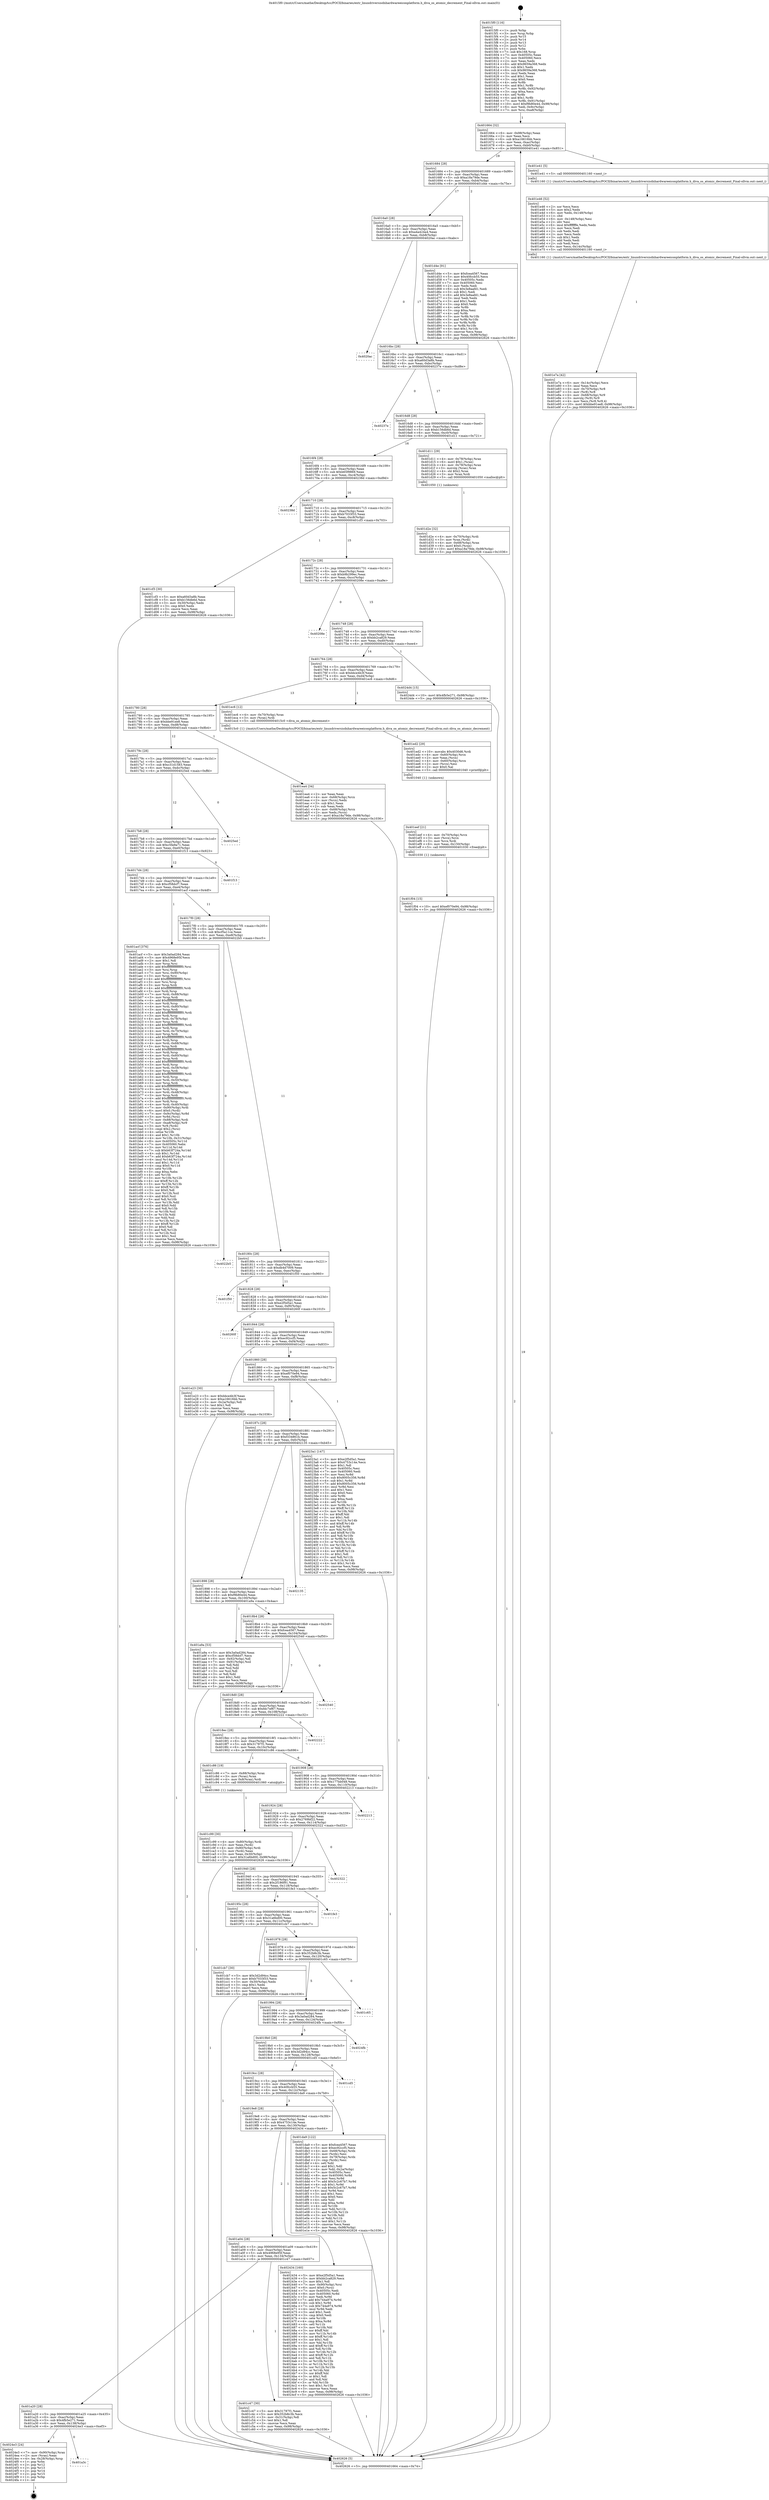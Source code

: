 digraph "0x4015f0" {
  label = "0x4015f0 (/mnt/c/Users/mathe/Desktop/tcc/POCII/binaries/extr_linuxdriversisdnhardwareeiconplatform.h_diva_os_atomic_decrement_Final-ollvm.out::main(0))"
  labelloc = "t"
  node[shape=record]

  Entry [label="",width=0.3,height=0.3,shape=circle,fillcolor=black,style=filled]
  "0x401664" [label="{
     0x401664 [32]\l
     | [instrs]\l
     &nbsp;&nbsp;0x401664 \<+6\>: mov -0x98(%rbp),%eax\l
     &nbsp;&nbsp;0x40166a \<+2\>: mov %eax,%ecx\l
     &nbsp;&nbsp;0x40166c \<+6\>: sub $0xa16616bb,%ecx\l
     &nbsp;&nbsp;0x401672 \<+6\>: mov %eax,-0xac(%rbp)\l
     &nbsp;&nbsp;0x401678 \<+6\>: mov %ecx,-0xb0(%rbp)\l
     &nbsp;&nbsp;0x40167e \<+6\>: je 0000000000401e41 \<main+0x851\>\l
  }"]
  "0x401e41" [label="{
     0x401e41 [5]\l
     | [instrs]\l
     &nbsp;&nbsp;0x401e41 \<+5\>: call 0000000000401160 \<next_i\>\l
     | [calls]\l
     &nbsp;&nbsp;0x401160 \{1\} (/mnt/c/Users/mathe/Desktop/tcc/POCII/binaries/extr_linuxdriversisdnhardwareeiconplatform.h_diva_os_atomic_decrement_Final-ollvm.out::next_i)\l
  }"]
  "0x401684" [label="{
     0x401684 [28]\l
     | [instrs]\l
     &nbsp;&nbsp;0x401684 \<+5\>: jmp 0000000000401689 \<main+0x99\>\l
     &nbsp;&nbsp;0x401689 \<+6\>: mov -0xac(%rbp),%eax\l
     &nbsp;&nbsp;0x40168f \<+5\>: sub $0xa18a79de,%eax\l
     &nbsp;&nbsp;0x401694 \<+6\>: mov %eax,-0xb4(%rbp)\l
     &nbsp;&nbsp;0x40169a \<+6\>: je 0000000000401d4e \<main+0x75e\>\l
  }"]
  Exit [label="",width=0.3,height=0.3,shape=circle,fillcolor=black,style=filled,peripheries=2]
  "0x401d4e" [label="{
     0x401d4e [91]\l
     | [instrs]\l
     &nbsp;&nbsp;0x401d4e \<+5\>: mov $0xfcea4567,%eax\l
     &nbsp;&nbsp;0x401d53 \<+5\>: mov $0x40fccb55,%ecx\l
     &nbsp;&nbsp;0x401d58 \<+7\>: mov 0x40505c,%edx\l
     &nbsp;&nbsp;0x401d5f \<+7\>: mov 0x405060,%esi\l
     &nbsp;&nbsp;0x401d66 \<+2\>: mov %edx,%edi\l
     &nbsp;&nbsp;0x401d68 \<+6\>: sub $0x3e8aafd1,%edi\l
     &nbsp;&nbsp;0x401d6e \<+3\>: sub $0x1,%edi\l
     &nbsp;&nbsp;0x401d71 \<+6\>: add $0x3e8aafd1,%edi\l
     &nbsp;&nbsp;0x401d77 \<+3\>: imul %edi,%edx\l
     &nbsp;&nbsp;0x401d7a \<+3\>: and $0x1,%edx\l
     &nbsp;&nbsp;0x401d7d \<+3\>: cmp $0x0,%edx\l
     &nbsp;&nbsp;0x401d80 \<+4\>: sete %r8b\l
     &nbsp;&nbsp;0x401d84 \<+3\>: cmp $0xa,%esi\l
     &nbsp;&nbsp;0x401d87 \<+4\>: setl %r9b\l
     &nbsp;&nbsp;0x401d8b \<+3\>: mov %r8b,%r10b\l
     &nbsp;&nbsp;0x401d8e \<+3\>: and %r9b,%r10b\l
     &nbsp;&nbsp;0x401d91 \<+3\>: xor %r9b,%r8b\l
     &nbsp;&nbsp;0x401d94 \<+3\>: or %r8b,%r10b\l
     &nbsp;&nbsp;0x401d97 \<+4\>: test $0x1,%r10b\l
     &nbsp;&nbsp;0x401d9b \<+3\>: cmovne %ecx,%eax\l
     &nbsp;&nbsp;0x401d9e \<+6\>: mov %eax,-0x98(%rbp)\l
     &nbsp;&nbsp;0x401da4 \<+5\>: jmp 0000000000402626 \<main+0x1036\>\l
  }"]
  "0x4016a0" [label="{
     0x4016a0 [28]\l
     | [instrs]\l
     &nbsp;&nbsp;0x4016a0 \<+5\>: jmp 00000000004016a5 \<main+0xb5\>\l
     &nbsp;&nbsp;0x4016a5 \<+6\>: mov -0xac(%rbp),%eax\l
     &nbsp;&nbsp;0x4016ab \<+5\>: sub $0xa4a424a4,%eax\l
     &nbsp;&nbsp;0x4016b0 \<+6\>: mov %eax,-0xb8(%rbp)\l
     &nbsp;&nbsp;0x4016b6 \<+6\>: je 00000000004020ac \<main+0xabc\>\l
  }"]
  "0x401a3c" [label="{
     0x401a3c\l
  }", style=dashed]
  "0x4020ac" [label="{
     0x4020ac\l
  }", style=dashed]
  "0x4016bc" [label="{
     0x4016bc [28]\l
     | [instrs]\l
     &nbsp;&nbsp;0x4016bc \<+5\>: jmp 00000000004016c1 \<main+0xd1\>\l
     &nbsp;&nbsp;0x4016c1 \<+6\>: mov -0xac(%rbp),%eax\l
     &nbsp;&nbsp;0x4016c7 \<+5\>: sub $0xa60d3a8b,%eax\l
     &nbsp;&nbsp;0x4016cc \<+6\>: mov %eax,-0xbc(%rbp)\l
     &nbsp;&nbsp;0x4016d2 \<+6\>: je 000000000040237e \<main+0xd8e\>\l
  }"]
  "0x4024e3" [label="{
     0x4024e3 [24]\l
     | [instrs]\l
     &nbsp;&nbsp;0x4024e3 \<+7\>: mov -0x90(%rbp),%rax\l
     &nbsp;&nbsp;0x4024ea \<+2\>: mov (%rax),%eax\l
     &nbsp;&nbsp;0x4024ec \<+4\>: lea -0x28(%rbp),%rsp\l
     &nbsp;&nbsp;0x4024f0 \<+1\>: pop %rbx\l
     &nbsp;&nbsp;0x4024f1 \<+2\>: pop %r12\l
     &nbsp;&nbsp;0x4024f3 \<+2\>: pop %r13\l
     &nbsp;&nbsp;0x4024f5 \<+2\>: pop %r14\l
     &nbsp;&nbsp;0x4024f7 \<+2\>: pop %r15\l
     &nbsp;&nbsp;0x4024f9 \<+1\>: pop %rbp\l
     &nbsp;&nbsp;0x4024fa \<+1\>: ret\l
  }"]
  "0x40237e" [label="{
     0x40237e\l
  }", style=dashed]
  "0x4016d8" [label="{
     0x4016d8 [28]\l
     | [instrs]\l
     &nbsp;&nbsp;0x4016d8 \<+5\>: jmp 00000000004016dd \<main+0xed\>\l
     &nbsp;&nbsp;0x4016dd \<+6\>: mov -0xac(%rbp),%eax\l
     &nbsp;&nbsp;0x4016e3 \<+5\>: sub $0xb156db6d,%eax\l
     &nbsp;&nbsp;0x4016e8 \<+6\>: mov %eax,-0xc0(%rbp)\l
     &nbsp;&nbsp;0x4016ee \<+6\>: je 0000000000401d11 \<main+0x721\>\l
  }"]
  "0x401f04" [label="{
     0x401f04 [15]\l
     | [instrs]\l
     &nbsp;&nbsp;0x401f04 \<+10\>: movl $0xef070e94,-0x98(%rbp)\l
     &nbsp;&nbsp;0x401f0e \<+5\>: jmp 0000000000402626 \<main+0x1036\>\l
  }"]
  "0x401d11" [label="{
     0x401d11 [29]\l
     | [instrs]\l
     &nbsp;&nbsp;0x401d11 \<+4\>: mov -0x78(%rbp),%rax\l
     &nbsp;&nbsp;0x401d15 \<+6\>: movl $0x1,(%rax)\l
     &nbsp;&nbsp;0x401d1b \<+4\>: mov -0x78(%rbp),%rax\l
     &nbsp;&nbsp;0x401d1f \<+3\>: movslq (%rax),%rax\l
     &nbsp;&nbsp;0x401d22 \<+4\>: shl $0x2,%rax\l
     &nbsp;&nbsp;0x401d26 \<+3\>: mov %rax,%rdi\l
     &nbsp;&nbsp;0x401d29 \<+5\>: call 0000000000401050 \<malloc@plt\>\l
     | [calls]\l
     &nbsp;&nbsp;0x401050 \{1\} (unknown)\l
  }"]
  "0x4016f4" [label="{
     0x4016f4 [28]\l
     | [instrs]\l
     &nbsp;&nbsp;0x4016f4 \<+5\>: jmp 00000000004016f9 \<main+0x109\>\l
     &nbsp;&nbsp;0x4016f9 \<+6\>: mov -0xac(%rbp),%eax\l
     &nbsp;&nbsp;0x4016ff \<+5\>: sub $0xb65f9869,%eax\l
     &nbsp;&nbsp;0x401704 \<+6\>: mov %eax,-0xc4(%rbp)\l
     &nbsp;&nbsp;0x40170a \<+6\>: je 000000000040238d \<main+0xd9d\>\l
  }"]
  "0x401eef" [label="{
     0x401eef [21]\l
     | [instrs]\l
     &nbsp;&nbsp;0x401eef \<+4\>: mov -0x70(%rbp),%rcx\l
     &nbsp;&nbsp;0x401ef3 \<+3\>: mov (%rcx),%rcx\l
     &nbsp;&nbsp;0x401ef6 \<+3\>: mov %rcx,%rdi\l
     &nbsp;&nbsp;0x401ef9 \<+6\>: mov %eax,-0x150(%rbp)\l
     &nbsp;&nbsp;0x401eff \<+5\>: call 0000000000401030 \<free@plt\>\l
     | [calls]\l
     &nbsp;&nbsp;0x401030 \{1\} (unknown)\l
  }"]
  "0x40238d" [label="{
     0x40238d\l
  }", style=dashed]
  "0x401710" [label="{
     0x401710 [28]\l
     | [instrs]\l
     &nbsp;&nbsp;0x401710 \<+5\>: jmp 0000000000401715 \<main+0x125\>\l
     &nbsp;&nbsp;0x401715 \<+6\>: mov -0xac(%rbp),%eax\l
     &nbsp;&nbsp;0x40171b \<+5\>: sub $0xb7033f33,%eax\l
     &nbsp;&nbsp;0x401720 \<+6\>: mov %eax,-0xc8(%rbp)\l
     &nbsp;&nbsp;0x401726 \<+6\>: je 0000000000401cf3 \<main+0x703\>\l
  }"]
  "0x401ed2" [label="{
     0x401ed2 [29]\l
     | [instrs]\l
     &nbsp;&nbsp;0x401ed2 \<+10\>: movabs $0x4030d6,%rdi\l
     &nbsp;&nbsp;0x401edc \<+4\>: mov -0x60(%rbp),%rcx\l
     &nbsp;&nbsp;0x401ee0 \<+2\>: mov %eax,(%rcx)\l
     &nbsp;&nbsp;0x401ee2 \<+4\>: mov -0x60(%rbp),%rcx\l
     &nbsp;&nbsp;0x401ee6 \<+2\>: mov (%rcx),%esi\l
     &nbsp;&nbsp;0x401ee8 \<+2\>: mov $0x0,%al\l
     &nbsp;&nbsp;0x401eea \<+5\>: call 0000000000401040 \<printf@plt\>\l
     | [calls]\l
     &nbsp;&nbsp;0x401040 \{1\} (unknown)\l
  }"]
  "0x401cf3" [label="{
     0x401cf3 [30]\l
     | [instrs]\l
     &nbsp;&nbsp;0x401cf3 \<+5\>: mov $0xa60d3a8b,%eax\l
     &nbsp;&nbsp;0x401cf8 \<+5\>: mov $0xb156db6d,%ecx\l
     &nbsp;&nbsp;0x401cfd \<+3\>: mov -0x30(%rbp),%edx\l
     &nbsp;&nbsp;0x401d00 \<+3\>: cmp $0x0,%edx\l
     &nbsp;&nbsp;0x401d03 \<+3\>: cmove %ecx,%eax\l
     &nbsp;&nbsp;0x401d06 \<+6\>: mov %eax,-0x98(%rbp)\l
     &nbsp;&nbsp;0x401d0c \<+5\>: jmp 0000000000402626 \<main+0x1036\>\l
  }"]
  "0x40172c" [label="{
     0x40172c [28]\l
     | [instrs]\l
     &nbsp;&nbsp;0x40172c \<+5\>: jmp 0000000000401731 \<main+0x141\>\l
     &nbsp;&nbsp;0x401731 \<+6\>: mov -0xac(%rbp),%eax\l
     &nbsp;&nbsp;0x401737 \<+5\>: sub $0xb9b299ec,%eax\l
     &nbsp;&nbsp;0x40173c \<+6\>: mov %eax,-0xcc(%rbp)\l
     &nbsp;&nbsp;0x401742 \<+6\>: je 000000000040208e \<main+0xa9e\>\l
  }"]
  "0x401e7a" [label="{
     0x401e7a [42]\l
     | [instrs]\l
     &nbsp;&nbsp;0x401e7a \<+6\>: mov -0x14c(%rbp),%ecx\l
     &nbsp;&nbsp;0x401e80 \<+3\>: imul %eax,%ecx\l
     &nbsp;&nbsp;0x401e83 \<+4\>: mov -0x70(%rbp),%r8\l
     &nbsp;&nbsp;0x401e87 \<+3\>: mov (%r8),%r8\l
     &nbsp;&nbsp;0x401e8a \<+4\>: mov -0x68(%rbp),%r9\l
     &nbsp;&nbsp;0x401e8e \<+3\>: movslq (%r9),%r9\l
     &nbsp;&nbsp;0x401e91 \<+4\>: mov %ecx,(%r8,%r9,4)\l
     &nbsp;&nbsp;0x401e95 \<+10\>: movl $0xbbe91ee8,-0x98(%rbp)\l
     &nbsp;&nbsp;0x401e9f \<+5\>: jmp 0000000000402626 \<main+0x1036\>\l
  }"]
  "0x40208e" [label="{
     0x40208e\l
  }", style=dashed]
  "0x401748" [label="{
     0x401748 [28]\l
     | [instrs]\l
     &nbsp;&nbsp;0x401748 \<+5\>: jmp 000000000040174d \<main+0x15d\>\l
     &nbsp;&nbsp;0x40174d \<+6\>: mov -0xac(%rbp),%eax\l
     &nbsp;&nbsp;0x401753 \<+5\>: sub $0xbb2ca829,%eax\l
     &nbsp;&nbsp;0x401758 \<+6\>: mov %eax,-0xd0(%rbp)\l
     &nbsp;&nbsp;0x40175e \<+6\>: je 00000000004024d4 \<main+0xee4\>\l
  }"]
  "0x401e46" [label="{
     0x401e46 [52]\l
     | [instrs]\l
     &nbsp;&nbsp;0x401e46 \<+2\>: xor %ecx,%ecx\l
     &nbsp;&nbsp;0x401e48 \<+5\>: mov $0x2,%edx\l
     &nbsp;&nbsp;0x401e4d \<+6\>: mov %edx,-0x148(%rbp)\l
     &nbsp;&nbsp;0x401e53 \<+1\>: cltd\l
     &nbsp;&nbsp;0x401e54 \<+6\>: mov -0x148(%rbp),%esi\l
     &nbsp;&nbsp;0x401e5a \<+2\>: idiv %esi\l
     &nbsp;&nbsp;0x401e5c \<+6\>: imul $0xfffffffe,%edx,%edx\l
     &nbsp;&nbsp;0x401e62 \<+2\>: mov %ecx,%edi\l
     &nbsp;&nbsp;0x401e64 \<+2\>: sub %edx,%edi\l
     &nbsp;&nbsp;0x401e66 \<+2\>: mov %ecx,%edx\l
     &nbsp;&nbsp;0x401e68 \<+3\>: sub $0x1,%edx\l
     &nbsp;&nbsp;0x401e6b \<+2\>: add %edx,%edi\l
     &nbsp;&nbsp;0x401e6d \<+2\>: sub %edi,%ecx\l
     &nbsp;&nbsp;0x401e6f \<+6\>: mov %ecx,-0x14c(%rbp)\l
     &nbsp;&nbsp;0x401e75 \<+5\>: call 0000000000401160 \<next_i\>\l
     | [calls]\l
     &nbsp;&nbsp;0x401160 \{1\} (/mnt/c/Users/mathe/Desktop/tcc/POCII/binaries/extr_linuxdriversisdnhardwareeiconplatform.h_diva_os_atomic_decrement_Final-ollvm.out::next_i)\l
  }"]
  "0x4024d4" [label="{
     0x4024d4 [15]\l
     | [instrs]\l
     &nbsp;&nbsp;0x4024d4 \<+10\>: movl $0x4fb5e271,-0x98(%rbp)\l
     &nbsp;&nbsp;0x4024de \<+5\>: jmp 0000000000402626 \<main+0x1036\>\l
  }"]
  "0x401764" [label="{
     0x401764 [28]\l
     | [instrs]\l
     &nbsp;&nbsp;0x401764 \<+5\>: jmp 0000000000401769 \<main+0x179\>\l
     &nbsp;&nbsp;0x401769 \<+6\>: mov -0xac(%rbp),%eax\l
     &nbsp;&nbsp;0x40176f \<+5\>: sub $0xbbce4b3f,%eax\l
     &nbsp;&nbsp;0x401774 \<+6\>: mov %eax,-0xd4(%rbp)\l
     &nbsp;&nbsp;0x40177a \<+6\>: je 0000000000401ec6 \<main+0x8d6\>\l
  }"]
  "0x401d2e" [label="{
     0x401d2e [32]\l
     | [instrs]\l
     &nbsp;&nbsp;0x401d2e \<+4\>: mov -0x70(%rbp),%rdi\l
     &nbsp;&nbsp;0x401d32 \<+3\>: mov %rax,(%rdi)\l
     &nbsp;&nbsp;0x401d35 \<+4\>: mov -0x68(%rbp),%rax\l
     &nbsp;&nbsp;0x401d39 \<+6\>: movl $0x0,(%rax)\l
     &nbsp;&nbsp;0x401d3f \<+10\>: movl $0xa18a79de,-0x98(%rbp)\l
     &nbsp;&nbsp;0x401d49 \<+5\>: jmp 0000000000402626 \<main+0x1036\>\l
  }"]
  "0x401ec6" [label="{
     0x401ec6 [12]\l
     | [instrs]\l
     &nbsp;&nbsp;0x401ec6 \<+4\>: mov -0x70(%rbp),%rax\l
     &nbsp;&nbsp;0x401eca \<+3\>: mov (%rax),%rdi\l
     &nbsp;&nbsp;0x401ecd \<+5\>: call 00000000004015c0 \<diva_os_atomic_decrement\>\l
     | [calls]\l
     &nbsp;&nbsp;0x4015c0 \{1\} (/mnt/c/Users/mathe/Desktop/tcc/POCII/binaries/extr_linuxdriversisdnhardwareeiconplatform.h_diva_os_atomic_decrement_Final-ollvm.out::diva_os_atomic_decrement)\l
  }"]
  "0x401780" [label="{
     0x401780 [28]\l
     | [instrs]\l
     &nbsp;&nbsp;0x401780 \<+5\>: jmp 0000000000401785 \<main+0x195\>\l
     &nbsp;&nbsp;0x401785 \<+6\>: mov -0xac(%rbp),%eax\l
     &nbsp;&nbsp;0x40178b \<+5\>: sub $0xbbe91ee8,%eax\l
     &nbsp;&nbsp;0x401790 \<+6\>: mov %eax,-0xd8(%rbp)\l
     &nbsp;&nbsp;0x401796 \<+6\>: je 0000000000401ea4 \<main+0x8b4\>\l
  }"]
  "0x401c99" [label="{
     0x401c99 [30]\l
     | [instrs]\l
     &nbsp;&nbsp;0x401c99 \<+4\>: mov -0x80(%rbp),%rdi\l
     &nbsp;&nbsp;0x401c9d \<+2\>: mov %eax,(%rdi)\l
     &nbsp;&nbsp;0x401c9f \<+4\>: mov -0x80(%rbp),%rdi\l
     &nbsp;&nbsp;0x401ca3 \<+2\>: mov (%rdi),%eax\l
     &nbsp;&nbsp;0x401ca5 \<+3\>: mov %eax,-0x30(%rbp)\l
     &nbsp;&nbsp;0x401ca8 \<+10\>: movl $0x31a6bd00,-0x98(%rbp)\l
     &nbsp;&nbsp;0x401cb2 \<+5\>: jmp 0000000000402626 \<main+0x1036\>\l
  }"]
  "0x401ea4" [label="{
     0x401ea4 [34]\l
     | [instrs]\l
     &nbsp;&nbsp;0x401ea4 \<+2\>: xor %eax,%eax\l
     &nbsp;&nbsp;0x401ea6 \<+4\>: mov -0x68(%rbp),%rcx\l
     &nbsp;&nbsp;0x401eaa \<+2\>: mov (%rcx),%edx\l
     &nbsp;&nbsp;0x401eac \<+3\>: sub $0x1,%eax\l
     &nbsp;&nbsp;0x401eaf \<+2\>: sub %eax,%edx\l
     &nbsp;&nbsp;0x401eb1 \<+4\>: mov -0x68(%rbp),%rcx\l
     &nbsp;&nbsp;0x401eb5 \<+2\>: mov %edx,(%rcx)\l
     &nbsp;&nbsp;0x401eb7 \<+10\>: movl $0xa18a79de,-0x98(%rbp)\l
     &nbsp;&nbsp;0x401ec1 \<+5\>: jmp 0000000000402626 \<main+0x1036\>\l
  }"]
  "0x40179c" [label="{
     0x40179c [28]\l
     | [instrs]\l
     &nbsp;&nbsp;0x40179c \<+5\>: jmp 00000000004017a1 \<main+0x1b1\>\l
     &nbsp;&nbsp;0x4017a1 \<+6\>: mov -0xac(%rbp),%eax\l
     &nbsp;&nbsp;0x4017a7 \<+5\>: sub $0xc31d1583,%eax\l
     &nbsp;&nbsp;0x4017ac \<+6\>: mov %eax,-0xdc(%rbp)\l
     &nbsp;&nbsp;0x4017b2 \<+6\>: je 00000000004025ed \<main+0xffd\>\l
  }"]
  "0x401a20" [label="{
     0x401a20 [28]\l
     | [instrs]\l
     &nbsp;&nbsp;0x401a20 \<+5\>: jmp 0000000000401a25 \<main+0x435\>\l
     &nbsp;&nbsp;0x401a25 \<+6\>: mov -0xac(%rbp),%eax\l
     &nbsp;&nbsp;0x401a2b \<+5\>: sub $0x4fb5e271,%eax\l
     &nbsp;&nbsp;0x401a30 \<+6\>: mov %eax,-0x138(%rbp)\l
     &nbsp;&nbsp;0x401a36 \<+6\>: je 00000000004024e3 \<main+0xef3\>\l
  }"]
  "0x4025ed" [label="{
     0x4025ed\l
  }", style=dashed]
  "0x4017b8" [label="{
     0x4017b8 [28]\l
     | [instrs]\l
     &nbsp;&nbsp;0x4017b8 \<+5\>: jmp 00000000004017bd \<main+0x1cd\>\l
     &nbsp;&nbsp;0x4017bd \<+6\>: mov -0xac(%rbp),%eax\l
     &nbsp;&nbsp;0x4017c3 \<+5\>: sub $0xc5fa9a71,%eax\l
     &nbsp;&nbsp;0x4017c8 \<+6\>: mov %eax,-0xe0(%rbp)\l
     &nbsp;&nbsp;0x4017ce \<+6\>: je 0000000000401f13 \<main+0x923\>\l
  }"]
  "0x401c47" [label="{
     0x401c47 [30]\l
     | [instrs]\l
     &nbsp;&nbsp;0x401c47 \<+5\>: mov $0x31787f1,%eax\l
     &nbsp;&nbsp;0x401c4c \<+5\>: mov $0x352b8c3b,%ecx\l
     &nbsp;&nbsp;0x401c51 \<+3\>: mov -0x31(%rbp),%dl\l
     &nbsp;&nbsp;0x401c54 \<+3\>: test $0x1,%dl\l
     &nbsp;&nbsp;0x401c57 \<+3\>: cmovne %ecx,%eax\l
     &nbsp;&nbsp;0x401c5a \<+6\>: mov %eax,-0x98(%rbp)\l
     &nbsp;&nbsp;0x401c60 \<+5\>: jmp 0000000000402626 \<main+0x1036\>\l
  }"]
  "0x401f13" [label="{
     0x401f13\l
  }", style=dashed]
  "0x4017d4" [label="{
     0x4017d4 [28]\l
     | [instrs]\l
     &nbsp;&nbsp;0x4017d4 \<+5\>: jmp 00000000004017d9 \<main+0x1e9\>\l
     &nbsp;&nbsp;0x4017d9 \<+6\>: mov -0xac(%rbp),%eax\l
     &nbsp;&nbsp;0x4017df \<+5\>: sub $0xcf58dcf7,%eax\l
     &nbsp;&nbsp;0x4017e4 \<+6\>: mov %eax,-0xe4(%rbp)\l
     &nbsp;&nbsp;0x4017ea \<+6\>: je 0000000000401acf \<main+0x4df\>\l
  }"]
  "0x401a04" [label="{
     0x401a04 [28]\l
     | [instrs]\l
     &nbsp;&nbsp;0x401a04 \<+5\>: jmp 0000000000401a09 \<main+0x419\>\l
     &nbsp;&nbsp;0x401a09 \<+6\>: mov -0xac(%rbp),%eax\l
     &nbsp;&nbsp;0x401a0f \<+5\>: sub $0x4968e95f,%eax\l
     &nbsp;&nbsp;0x401a14 \<+6\>: mov %eax,-0x134(%rbp)\l
     &nbsp;&nbsp;0x401a1a \<+6\>: je 0000000000401c47 \<main+0x657\>\l
  }"]
  "0x401acf" [label="{
     0x401acf [376]\l
     | [instrs]\l
     &nbsp;&nbsp;0x401acf \<+5\>: mov $0x3a0ad284,%eax\l
     &nbsp;&nbsp;0x401ad4 \<+5\>: mov $0x4968e95f,%ecx\l
     &nbsp;&nbsp;0x401ad9 \<+2\>: mov $0x1,%dl\l
     &nbsp;&nbsp;0x401adb \<+3\>: mov %rsp,%rsi\l
     &nbsp;&nbsp;0x401ade \<+4\>: add $0xfffffffffffffff0,%rsi\l
     &nbsp;&nbsp;0x401ae2 \<+3\>: mov %rsi,%rsp\l
     &nbsp;&nbsp;0x401ae5 \<+7\>: mov %rsi,-0x90(%rbp)\l
     &nbsp;&nbsp;0x401aec \<+3\>: mov %rsp,%rsi\l
     &nbsp;&nbsp;0x401aef \<+4\>: add $0xfffffffffffffff0,%rsi\l
     &nbsp;&nbsp;0x401af3 \<+3\>: mov %rsi,%rsp\l
     &nbsp;&nbsp;0x401af6 \<+3\>: mov %rsp,%rdi\l
     &nbsp;&nbsp;0x401af9 \<+4\>: add $0xfffffffffffffff0,%rdi\l
     &nbsp;&nbsp;0x401afd \<+3\>: mov %rdi,%rsp\l
     &nbsp;&nbsp;0x401b00 \<+7\>: mov %rdi,-0x88(%rbp)\l
     &nbsp;&nbsp;0x401b07 \<+3\>: mov %rsp,%rdi\l
     &nbsp;&nbsp;0x401b0a \<+4\>: add $0xfffffffffffffff0,%rdi\l
     &nbsp;&nbsp;0x401b0e \<+3\>: mov %rdi,%rsp\l
     &nbsp;&nbsp;0x401b11 \<+4\>: mov %rdi,-0x80(%rbp)\l
     &nbsp;&nbsp;0x401b15 \<+3\>: mov %rsp,%rdi\l
     &nbsp;&nbsp;0x401b18 \<+4\>: add $0xfffffffffffffff0,%rdi\l
     &nbsp;&nbsp;0x401b1c \<+3\>: mov %rdi,%rsp\l
     &nbsp;&nbsp;0x401b1f \<+4\>: mov %rdi,-0x78(%rbp)\l
     &nbsp;&nbsp;0x401b23 \<+3\>: mov %rsp,%rdi\l
     &nbsp;&nbsp;0x401b26 \<+4\>: add $0xfffffffffffffff0,%rdi\l
     &nbsp;&nbsp;0x401b2a \<+3\>: mov %rdi,%rsp\l
     &nbsp;&nbsp;0x401b2d \<+4\>: mov %rdi,-0x70(%rbp)\l
     &nbsp;&nbsp;0x401b31 \<+3\>: mov %rsp,%rdi\l
     &nbsp;&nbsp;0x401b34 \<+4\>: add $0xfffffffffffffff0,%rdi\l
     &nbsp;&nbsp;0x401b38 \<+3\>: mov %rdi,%rsp\l
     &nbsp;&nbsp;0x401b3b \<+4\>: mov %rdi,-0x68(%rbp)\l
     &nbsp;&nbsp;0x401b3f \<+3\>: mov %rsp,%rdi\l
     &nbsp;&nbsp;0x401b42 \<+4\>: add $0xfffffffffffffff0,%rdi\l
     &nbsp;&nbsp;0x401b46 \<+3\>: mov %rdi,%rsp\l
     &nbsp;&nbsp;0x401b49 \<+4\>: mov %rdi,-0x60(%rbp)\l
     &nbsp;&nbsp;0x401b4d \<+3\>: mov %rsp,%rdi\l
     &nbsp;&nbsp;0x401b50 \<+4\>: add $0xfffffffffffffff0,%rdi\l
     &nbsp;&nbsp;0x401b54 \<+3\>: mov %rdi,%rsp\l
     &nbsp;&nbsp;0x401b57 \<+4\>: mov %rdi,-0x58(%rbp)\l
     &nbsp;&nbsp;0x401b5b \<+3\>: mov %rsp,%rdi\l
     &nbsp;&nbsp;0x401b5e \<+4\>: add $0xfffffffffffffff0,%rdi\l
     &nbsp;&nbsp;0x401b62 \<+3\>: mov %rdi,%rsp\l
     &nbsp;&nbsp;0x401b65 \<+4\>: mov %rdi,-0x50(%rbp)\l
     &nbsp;&nbsp;0x401b69 \<+3\>: mov %rsp,%rdi\l
     &nbsp;&nbsp;0x401b6c \<+4\>: add $0xfffffffffffffff0,%rdi\l
     &nbsp;&nbsp;0x401b70 \<+3\>: mov %rdi,%rsp\l
     &nbsp;&nbsp;0x401b73 \<+4\>: mov %rdi,-0x48(%rbp)\l
     &nbsp;&nbsp;0x401b77 \<+3\>: mov %rsp,%rdi\l
     &nbsp;&nbsp;0x401b7a \<+4\>: add $0xfffffffffffffff0,%rdi\l
     &nbsp;&nbsp;0x401b7e \<+3\>: mov %rdi,%rsp\l
     &nbsp;&nbsp;0x401b81 \<+4\>: mov %rdi,-0x40(%rbp)\l
     &nbsp;&nbsp;0x401b85 \<+7\>: mov -0x90(%rbp),%rdi\l
     &nbsp;&nbsp;0x401b8c \<+6\>: movl $0x0,(%rdi)\l
     &nbsp;&nbsp;0x401b92 \<+7\>: mov -0x9c(%rbp),%r8d\l
     &nbsp;&nbsp;0x401b99 \<+3\>: mov %r8d,(%rsi)\l
     &nbsp;&nbsp;0x401b9c \<+7\>: mov -0x88(%rbp),%rdi\l
     &nbsp;&nbsp;0x401ba3 \<+7\>: mov -0xa8(%rbp),%r9\l
     &nbsp;&nbsp;0x401baa \<+3\>: mov %r9,(%rdi)\l
     &nbsp;&nbsp;0x401bad \<+3\>: cmpl $0x2,(%rsi)\l
     &nbsp;&nbsp;0x401bb0 \<+4\>: setne %r10b\l
     &nbsp;&nbsp;0x401bb4 \<+4\>: and $0x1,%r10b\l
     &nbsp;&nbsp;0x401bb8 \<+4\>: mov %r10b,-0x31(%rbp)\l
     &nbsp;&nbsp;0x401bbc \<+8\>: mov 0x40505c,%r11d\l
     &nbsp;&nbsp;0x401bc4 \<+7\>: mov 0x405060,%ebx\l
     &nbsp;&nbsp;0x401bcb \<+3\>: mov %r11d,%r14d\l
     &nbsp;&nbsp;0x401bce \<+7\>: sub $0xb63f724a,%r14d\l
     &nbsp;&nbsp;0x401bd5 \<+4\>: sub $0x1,%r14d\l
     &nbsp;&nbsp;0x401bd9 \<+7\>: add $0xb63f724a,%r14d\l
     &nbsp;&nbsp;0x401be0 \<+4\>: imul %r14d,%r11d\l
     &nbsp;&nbsp;0x401be4 \<+4\>: and $0x1,%r11d\l
     &nbsp;&nbsp;0x401be8 \<+4\>: cmp $0x0,%r11d\l
     &nbsp;&nbsp;0x401bec \<+4\>: sete %r10b\l
     &nbsp;&nbsp;0x401bf0 \<+3\>: cmp $0xa,%ebx\l
     &nbsp;&nbsp;0x401bf3 \<+4\>: setl %r15b\l
     &nbsp;&nbsp;0x401bf7 \<+3\>: mov %r10b,%r12b\l
     &nbsp;&nbsp;0x401bfa \<+4\>: xor $0xff,%r12b\l
     &nbsp;&nbsp;0x401bfe \<+3\>: mov %r15b,%r13b\l
     &nbsp;&nbsp;0x401c01 \<+4\>: xor $0xff,%r13b\l
     &nbsp;&nbsp;0x401c05 \<+3\>: xor $0x0,%dl\l
     &nbsp;&nbsp;0x401c08 \<+3\>: mov %r12b,%sil\l
     &nbsp;&nbsp;0x401c0b \<+4\>: and $0x0,%sil\l
     &nbsp;&nbsp;0x401c0f \<+3\>: and %dl,%r10b\l
     &nbsp;&nbsp;0x401c12 \<+3\>: mov %r13b,%dil\l
     &nbsp;&nbsp;0x401c15 \<+4\>: and $0x0,%dil\l
     &nbsp;&nbsp;0x401c19 \<+3\>: and %dl,%r15b\l
     &nbsp;&nbsp;0x401c1c \<+3\>: or %r10b,%sil\l
     &nbsp;&nbsp;0x401c1f \<+3\>: or %r15b,%dil\l
     &nbsp;&nbsp;0x401c22 \<+3\>: xor %dil,%sil\l
     &nbsp;&nbsp;0x401c25 \<+3\>: or %r13b,%r12b\l
     &nbsp;&nbsp;0x401c28 \<+4\>: xor $0xff,%r12b\l
     &nbsp;&nbsp;0x401c2c \<+3\>: or $0x0,%dl\l
     &nbsp;&nbsp;0x401c2f \<+3\>: and %dl,%r12b\l
     &nbsp;&nbsp;0x401c32 \<+3\>: or %r12b,%sil\l
     &nbsp;&nbsp;0x401c35 \<+4\>: test $0x1,%sil\l
     &nbsp;&nbsp;0x401c39 \<+3\>: cmovne %ecx,%eax\l
     &nbsp;&nbsp;0x401c3c \<+6\>: mov %eax,-0x98(%rbp)\l
     &nbsp;&nbsp;0x401c42 \<+5\>: jmp 0000000000402626 \<main+0x1036\>\l
  }"]
  "0x4017f0" [label="{
     0x4017f0 [28]\l
     | [instrs]\l
     &nbsp;&nbsp;0x4017f0 \<+5\>: jmp 00000000004017f5 \<main+0x205\>\l
     &nbsp;&nbsp;0x4017f5 \<+6\>: mov -0xac(%rbp),%eax\l
     &nbsp;&nbsp;0x4017fb \<+5\>: sub $0xcf5a11ce,%eax\l
     &nbsp;&nbsp;0x401800 \<+6\>: mov %eax,-0xe8(%rbp)\l
     &nbsp;&nbsp;0x401806 \<+6\>: je 00000000004022b5 \<main+0xcc5\>\l
  }"]
  "0x402434" [label="{
     0x402434 [160]\l
     | [instrs]\l
     &nbsp;&nbsp;0x402434 \<+5\>: mov $0xe2f5d5a1,%eax\l
     &nbsp;&nbsp;0x402439 \<+5\>: mov $0xbb2ca829,%ecx\l
     &nbsp;&nbsp;0x40243e \<+2\>: mov $0x1,%dl\l
     &nbsp;&nbsp;0x402440 \<+7\>: mov -0x90(%rbp),%rsi\l
     &nbsp;&nbsp;0x402447 \<+6\>: movl $0x0,(%rsi)\l
     &nbsp;&nbsp;0x40244d \<+7\>: mov 0x40505c,%edi\l
     &nbsp;&nbsp;0x402454 \<+8\>: mov 0x405060,%r8d\l
     &nbsp;&nbsp;0x40245c \<+3\>: mov %edi,%r9d\l
     &nbsp;&nbsp;0x40245f \<+7\>: add $0x744a974,%r9d\l
     &nbsp;&nbsp;0x402466 \<+4\>: sub $0x1,%r9d\l
     &nbsp;&nbsp;0x40246a \<+7\>: sub $0x744a974,%r9d\l
     &nbsp;&nbsp;0x402471 \<+4\>: imul %r9d,%edi\l
     &nbsp;&nbsp;0x402475 \<+3\>: and $0x1,%edi\l
     &nbsp;&nbsp;0x402478 \<+3\>: cmp $0x0,%edi\l
     &nbsp;&nbsp;0x40247b \<+4\>: sete %r10b\l
     &nbsp;&nbsp;0x40247f \<+4\>: cmp $0xa,%r8d\l
     &nbsp;&nbsp;0x402483 \<+4\>: setl %r11b\l
     &nbsp;&nbsp;0x402487 \<+3\>: mov %r10b,%bl\l
     &nbsp;&nbsp;0x40248a \<+3\>: xor $0xff,%bl\l
     &nbsp;&nbsp;0x40248d \<+3\>: mov %r11b,%r14b\l
     &nbsp;&nbsp;0x402490 \<+4\>: xor $0xff,%r14b\l
     &nbsp;&nbsp;0x402494 \<+3\>: xor $0x1,%dl\l
     &nbsp;&nbsp;0x402497 \<+3\>: mov %bl,%r15b\l
     &nbsp;&nbsp;0x40249a \<+4\>: and $0xff,%r15b\l
     &nbsp;&nbsp;0x40249e \<+3\>: and %dl,%r10b\l
     &nbsp;&nbsp;0x4024a1 \<+3\>: mov %r14b,%r12b\l
     &nbsp;&nbsp;0x4024a4 \<+4\>: and $0xff,%r12b\l
     &nbsp;&nbsp;0x4024a8 \<+3\>: and %dl,%r11b\l
     &nbsp;&nbsp;0x4024ab \<+3\>: or %r10b,%r15b\l
     &nbsp;&nbsp;0x4024ae \<+3\>: or %r11b,%r12b\l
     &nbsp;&nbsp;0x4024b1 \<+3\>: xor %r12b,%r15b\l
     &nbsp;&nbsp;0x4024b4 \<+3\>: or %r14b,%bl\l
     &nbsp;&nbsp;0x4024b7 \<+3\>: xor $0xff,%bl\l
     &nbsp;&nbsp;0x4024ba \<+3\>: or $0x1,%dl\l
     &nbsp;&nbsp;0x4024bd \<+2\>: and %dl,%bl\l
     &nbsp;&nbsp;0x4024bf \<+3\>: or %bl,%r15b\l
     &nbsp;&nbsp;0x4024c2 \<+4\>: test $0x1,%r15b\l
     &nbsp;&nbsp;0x4024c6 \<+3\>: cmovne %ecx,%eax\l
     &nbsp;&nbsp;0x4024c9 \<+6\>: mov %eax,-0x98(%rbp)\l
     &nbsp;&nbsp;0x4024cf \<+5\>: jmp 0000000000402626 \<main+0x1036\>\l
  }"]
  "0x4022b5" [label="{
     0x4022b5\l
  }", style=dashed]
  "0x40180c" [label="{
     0x40180c [28]\l
     | [instrs]\l
     &nbsp;&nbsp;0x40180c \<+5\>: jmp 0000000000401811 \<main+0x221\>\l
     &nbsp;&nbsp;0x401811 \<+6\>: mov -0xac(%rbp),%eax\l
     &nbsp;&nbsp;0x401817 \<+5\>: sub $0xdb4d7009,%eax\l
     &nbsp;&nbsp;0x40181c \<+6\>: mov %eax,-0xec(%rbp)\l
     &nbsp;&nbsp;0x401822 \<+6\>: je 0000000000401f50 \<main+0x960\>\l
  }"]
  "0x4019e8" [label="{
     0x4019e8 [28]\l
     | [instrs]\l
     &nbsp;&nbsp;0x4019e8 \<+5\>: jmp 00000000004019ed \<main+0x3fd\>\l
     &nbsp;&nbsp;0x4019ed \<+6\>: mov -0xac(%rbp),%eax\l
     &nbsp;&nbsp;0x4019f3 \<+5\>: sub $0x4753c14e,%eax\l
     &nbsp;&nbsp;0x4019f8 \<+6\>: mov %eax,-0x130(%rbp)\l
     &nbsp;&nbsp;0x4019fe \<+6\>: je 0000000000402434 \<main+0xe44\>\l
  }"]
  "0x401f50" [label="{
     0x401f50\l
  }", style=dashed]
  "0x401828" [label="{
     0x401828 [28]\l
     | [instrs]\l
     &nbsp;&nbsp;0x401828 \<+5\>: jmp 000000000040182d \<main+0x23d\>\l
     &nbsp;&nbsp;0x40182d \<+6\>: mov -0xac(%rbp),%eax\l
     &nbsp;&nbsp;0x401833 \<+5\>: sub $0xe2f5d5a1,%eax\l
     &nbsp;&nbsp;0x401838 \<+6\>: mov %eax,-0xf0(%rbp)\l
     &nbsp;&nbsp;0x40183e \<+6\>: je 000000000040260f \<main+0x101f\>\l
  }"]
  "0x401da9" [label="{
     0x401da9 [122]\l
     | [instrs]\l
     &nbsp;&nbsp;0x401da9 \<+5\>: mov $0xfcea4567,%eax\l
     &nbsp;&nbsp;0x401dae \<+5\>: mov $0xec92ccf5,%ecx\l
     &nbsp;&nbsp;0x401db3 \<+4\>: mov -0x68(%rbp),%rdx\l
     &nbsp;&nbsp;0x401db7 \<+2\>: mov (%rdx),%esi\l
     &nbsp;&nbsp;0x401db9 \<+4\>: mov -0x78(%rbp),%rdx\l
     &nbsp;&nbsp;0x401dbd \<+2\>: cmp (%rdx),%esi\l
     &nbsp;&nbsp;0x401dbf \<+4\>: setl %dil\l
     &nbsp;&nbsp;0x401dc3 \<+4\>: and $0x1,%dil\l
     &nbsp;&nbsp;0x401dc7 \<+4\>: mov %dil,-0x2a(%rbp)\l
     &nbsp;&nbsp;0x401dcb \<+7\>: mov 0x40505c,%esi\l
     &nbsp;&nbsp;0x401dd2 \<+8\>: mov 0x405060,%r8d\l
     &nbsp;&nbsp;0x401dda \<+3\>: mov %esi,%r9d\l
     &nbsp;&nbsp;0x401ddd \<+7\>: add $0x5c2c67b7,%r9d\l
     &nbsp;&nbsp;0x401de4 \<+4\>: sub $0x1,%r9d\l
     &nbsp;&nbsp;0x401de8 \<+7\>: sub $0x5c2c67b7,%r9d\l
     &nbsp;&nbsp;0x401def \<+4\>: imul %r9d,%esi\l
     &nbsp;&nbsp;0x401df3 \<+3\>: and $0x1,%esi\l
     &nbsp;&nbsp;0x401df6 \<+3\>: cmp $0x0,%esi\l
     &nbsp;&nbsp;0x401df9 \<+4\>: sete %dil\l
     &nbsp;&nbsp;0x401dfd \<+4\>: cmp $0xa,%r8d\l
     &nbsp;&nbsp;0x401e01 \<+4\>: setl %r10b\l
     &nbsp;&nbsp;0x401e05 \<+3\>: mov %dil,%r11b\l
     &nbsp;&nbsp;0x401e08 \<+3\>: and %r10b,%r11b\l
     &nbsp;&nbsp;0x401e0b \<+3\>: xor %r10b,%dil\l
     &nbsp;&nbsp;0x401e0e \<+3\>: or %dil,%r11b\l
     &nbsp;&nbsp;0x401e11 \<+4\>: test $0x1,%r11b\l
     &nbsp;&nbsp;0x401e15 \<+3\>: cmovne %ecx,%eax\l
     &nbsp;&nbsp;0x401e18 \<+6\>: mov %eax,-0x98(%rbp)\l
     &nbsp;&nbsp;0x401e1e \<+5\>: jmp 0000000000402626 \<main+0x1036\>\l
  }"]
  "0x40260f" [label="{
     0x40260f\l
  }", style=dashed]
  "0x401844" [label="{
     0x401844 [28]\l
     | [instrs]\l
     &nbsp;&nbsp;0x401844 \<+5\>: jmp 0000000000401849 \<main+0x259\>\l
     &nbsp;&nbsp;0x401849 \<+6\>: mov -0xac(%rbp),%eax\l
     &nbsp;&nbsp;0x40184f \<+5\>: sub $0xec92ccf5,%eax\l
     &nbsp;&nbsp;0x401854 \<+6\>: mov %eax,-0xf4(%rbp)\l
     &nbsp;&nbsp;0x40185a \<+6\>: je 0000000000401e23 \<main+0x833\>\l
  }"]
  "0x4019cc" [label="{
     0x4019cc [28]\l
     | [instrs]\l
     &nbsp;&nbsp;0x4019cc \<+5\>: jmp 00000000004019d1 \<main+0x3e1\>\l
     &nbsp;&nbsp;0x4019d1 \<+6\>: mov -0xac(%rbp),%eax\l
     &nbsp;&nbsp;0x4019d7 \<+5\>: sub $0x40fccb55,%eax\l
     &nbsp;&nbsp;0x4019dc \<+6\>: mov %eax,-0x12c(%rbp)\l
     &nbsp;&nbsp;0x4019e2 \<+6\>: je 0000000000401da9 \<main+0x7b9\>\l
  }"]
  "0x401e23" [label="{
     0x401e23 [30]\l
     | [instrs]\l
     &nbsp;&nbsp;0x401e23 \<+5\>: mov $0xbbce4b3f,%eax\l
     &nbsp;&nbsp;0x401e28 \<+5\>: mov $0xa16616bb,%ecx\l
     &nbsp;&nbsp;0x401e2d \<+3\>: mov -0x2a(%rbp),%dl\l
     &nbsp;&nbsp;0x401e30 \<+3\>: test $0x1,%dl\l
     &nbsp;&nbsp;0x401e33 \<+3\>: cmovne %ecx,%eax\l
     &nbsp;&nbsp;0x401e36 \<+6\>: mov %eax,-0x98(%rbp)\l
     &nbsp;&nbsp;0x401e3c \<+5\>: jmp 0000000000402626 \<main+0x1036\>\l
  }"]
  "0x401860" [label="{
     0x401860 [28]\l
     | [instrs]\l
     &nbsp;&nbsp;0x401860 \<+5\>: jmp 0000000000401865 \<main+0x275\>\l
     &nbsp;&nbsp;0x401865 \<+6\>: mov -0xac(%rbp),%eax\l
     &nbsp;&nbsp;0x40186b \<+5\>: sub $0xef070e94,%eax\l
     &nbsp;&nbsp;0x401870 \<+6\>: mov %eax,-0xf8(%rbp)\l
     &nbsp;&nbsp;0x401876 \<+6\>: je 00000000004023a1 \<main+0xdb1\>\l
  }"]
  "0x401cd5" [label="{
     0x401cd5\l
  }", style=dashed]
  "0x4023a1" [label="{
     0x4023a1 [147]\l
     | [instrs]\l
     &nbsp;&nbsp;0x4023a1 \<+5\>: mov $0xe2f5d5a1,%eax\l
     &nbsp;&nbsp;0x4023a6 \<+5\>: mov $0x4753c14e,%ecx\l
     &nbsp;&nbsp;0x4023ab \<+2\>: mov $0x1,%dl\l
     &nbsp;&nbsp;0x4023ad \<+7\>: mov 0x40505c,%esi\l
     &nbsp;&nbsp;0x4023b4 \<+7\>: mov 0x405060,%edi\l
     &nbsp;&nbsp;0x4023bb \<+3\>: mov %esi,%r8d\l
     &nbsp;&nbsp;0x4023be \<+7\>: sub $0x8005c356,%r8d\l
     &nbsp;&nbsp;0x4023c5 \<+4\>: sub $0x1,%r8d\l
     &nbsp;&nbsp;0x4023c9 \<+7\>: add $0x8005c356,%r8d\l
     &nbsp;&nbsp;0x4023d0 \<+4\>: imul %r8d,%esi\l
     &nbsp;&nbsp;0x4023d4 \<+3\>: and $0x1,%esi\l
     &nbsp;&nbsp;0x4023d7 \<+3\>: cmp $0x0,%esi\l
     &nbsp;&nbsp;0x4023da \<+4\>: sete %r9b\l
     &nbsp;&nbsp;0x4023de \<+3\>: cmp $0xa,%edi\l
     &nbsp;&nbsp;0x4023e1 \<+4\>: setl %r10b\l
     &nbsp;&nbsp;0x4023e5 \<+3\>: mov %r9b,%r11b\l
     &nbsp;&nbsp;0x4023e8 \<+4\>: xor $0xff,%r11b\l
     &nbsp;&nbsp;0x4023ec \<+3\>: mov %r10b,%bl\l
     &nbsp;&nbsp;0x4023ef \<+3\>: xor $0xff,%bl\l
     &nbsp;&nbsp;0x4023f2 \<+3\>: xor $0x1,%dl\l
     &nbsp;&nbsp;0x4023f5 \<+3\>: mov %r11b,%r14b\l
     &nbsp;&nbsp;0x4023f8 \<+4\>: and $0xff,%r14b\l
     &nbsp;&nbsp;0x4023fc \<+3\>: and %dl,%r9b\l
     &nbsp;&nbsp;0x4023ff \<+3\>: mov %bl,%r15b\l
     &nbsp;&nbsp;0x402402 \<+4\>: and $0xff,%r15b\l
     &nbsp;&nbsp;0x402406 \<+3\>: and %dl,%r10b\l
     &nbsp;&nbsp;0x402409 \<+3\>: or %r9b,%r14b\l
     &nbsp;&nbsp;0x40240c \<+3\>: or %r10b,%r15b\l
     &nbsp;&nbsp;0x40240f \<+3\>: xor %r15b,%r14b\l
     &nbsp;&nbsp;0x402412 \<+3\>: or %bl,%r11b\l
     &nbsp;&nbsp;0x402415 \<+4\>: xor $0xff,%r11b\l
     &nbsp;&nbsp;0x402419 \<+3\>: or $0x1,%dl\l
     &nbsp;&nbsp;0x40241c \<+3\>: and %dl,%r11b\l
     &nbsp;&nbsp;0x40241f \<+3\>: or %r11b,%r14b\l
     &nbsp;&nbsp;0x402422 \<+4\>: test $0x1,%r14b\l
     &nbsp;&nbsp;0x402426 \<+3\>: cmovne %ecx,%eax\l
     &nbsp;&nbsp;0x402429 \<+6\>: mov %eax,-0x98(%rbp)\l
     &nbsp;&nbsp;0x40242f \<+5\>: jmp 0000000000402626 \<main+0x1036\>\l
  }"]
  "0x40187c" [label="{
     0x40187c [28]\l
     | [instrs]\l
     &nbsp;&nbsp;0x40187c \<+5\>: jmp 0000000000401881 \<main+0x291\>\l
     &nbsp;&nbsp;0x401881 \<+6\>: mov -0xac(%rbp),%eax\l
     &nbsp;&nbsp;0x401887 \<+5\>: sub $0xf334861b,%eax\l
     &nbsp;&nbsp;0x40188c \<+6\>: mov %eax,-0xfc(%rbp)\l
     &nbsp;&nbsp;0x401892 \<+6\>: je 0000000000402135 \<main+0xb45\>\l
  }"]
  "0x4019b0" [label="{
     0x4019b0 [28]\l
     | [instrs]\l
     &nbsp;&nbsp;0x4019b0 \<+5\>: jmp 00000000004019b5 \<main+0x3c5\>\l
     &nbsp;&nbsp;0x4019b5 \<+6\>: mov -0xac(%rbp),%eax\l
     &nbsp;&nbsp;0x4019bb \<+5\>: sub $0x3d2d94cc,%eax\l
     &nbsp;&nbsp;0x4019c0 \<+6\>: mov %eax,-0x128(%rbp)\l
     &nbsp;&nbsp;0x4019c6 \<+6\>: je 0000000000401cd5 \<main+0x6e5\>\l
  }"]
  "0x402135" [label="{
     0x402135\l
  }", style=dashed]
  "0x401898" [label="{
     0x401898 [28]\l
     | [instrs]\l
     &nbsp;&nbsp;0x401898 \<+5\>: jmp 000000000040189d \<main+0x2ad\>\l
     &nbsp;&nbsp;0x40189d \<+6\>: mov -0xac(%rbp),%eax\l
     &nbsp;&nbsp;0x4018a3 \<+5\>: sub $0xf9b80e44,%eax\l
     &nbsp;&nbsp;0x4018a8 \<+6\>: mov %eax,-0x100(%rbp)\l
     &nbsp;&nbsp;0x4018ae \<+6\>: je 0000000000401a9a \<main+0x4aa\>\l
  }"]
  "0x4024fb" [label="{
     0x4024fb\l
  }", style=dashed]
  "0x401a9a" [label="{
     0x401a9a [53]\l
     | [instrs]\l
     &nbsp;&nbsp;0x401a9a \<+5\>: mov $0x3a0ad284,%eax\l
     &nbsp;&nbsp;0x401a9f \<+5\>: mov $0xcf58dcf7,%ecx\l
     &nbsp;&nbsp;0x401aa4 \<+6\>: mov -0x92(%rbp),%dl\l
     &nbsp;&nbsp;0x401aaa \<+7\>: mov -0x91(%rbp),%sil\l
     &nbsp;&nbsp;0x401ab1 \<+3\>: mov %dl,%dil\l
     &nbsp;&nbsp;0x401ab4 \<+3\>: and %sil,%dil\l
     &nbsp;&nbsp;0x401ab7 \<+3\>: xor %sil,%dl\l
     &nbsp;&nbsp;0x401aba \<+3\>: or %dl,%dil\l
     &nbsp;&nbsp;0x401abd \<+4\>: test $0x1,%dil\l
     &nbsp;&nbsp;0x401ac1 \<+3\>: cmovne %ecx,%eax\l
     &nbsp;&nbsp;0x401ac4 \<+6\>: mov %eax,-0x98(%rbp)\l
     &nbsp;&nbsp;0x401aca \<+5\>: jmp 0000000000402626 \<main+0x1036\>\l
  }"]
  "0x4018b4" [label="{
     0x4018b4 [28]\l
     | [instrs]\l
     &nbsp;&nbsp;0x4018b4 \<+5\>: jmp 00000000004018b9 \<main+0x2c9\>\l
     &nbsp;&nbsp;0x4018b9 \<+6\>: mov -0xac(%rbp),%eax\l
     &nbsp;&nbsp;0x4018bf \<+5\>: sub $0xfcea4567,%eax\l
     &nbsp;&nbsp;0x4018c4 \<+6\>: mov %eax,-0x104(%rbp)\l
     &nbsp;&nbsp;0x4018ca \<+6\>: je 0000000000402540 \<main+0xf50\>\l
  }"]
  "0x402626" [label="{
     0x402626 [5]\l
     | [instrs]\l
     &nbsp;&nbsp;0x402626 \<+5\>: jmp 0000000000401664 \<main+0x74\>\l
  }"]
  "0x4015f0" [label="{
     0x4015f0 [116]\l
     | [instrs]\l
     &nbsp;&nbsp;0x4015f0 \<+1\>: push %rbp\l
     &nbsp;&nbsp;0x4015f1 \<+3\>: mov %rsp,%rbp\l
     &nbsp;&nbsp;0x4015f4 \<+2\>: push %r15\l
     &nbsp;&nbsp;0x4015f6 \<+2\>: push %r14\l
     &nbsp;&nbsp;0x4015f8 \<+2\>: push %r13\l
     &nbsp;&nbsp;0x4015fa \<+2\>: push %r12\l
     &nbsp;&nbsp;0x4015fc \<+1\>: push %rbx\l
     &nbsp;&nbsp;0x4015fd \<+7\>: sub $0x168,%rsp\l
     &nbsp;&nbsp;0x401604 \<+7\>: mov 0x40505c,%eax\l
     &nbsp;&nbsp;0x40160b \<+7\>: mov 0x405060,%ecx\l
     &nbsp;&nbsp;0x401612 \<+2\>: mov %eax,%edx\l
     &nbsp;&nbsp;0x401614 \<+6\>: add $0x9659a368,%edx\l
     &nbsp;&nbsp;0x40161a \<+3\>: sub $0x1,%edx\l
     &nbsp;&nbsp;0x40161d \<+6\>: sub $0x9659a368,%edx\l
     &nbsp;&nbsp;0x401623 \<+3\>: imul %edx,%eax\l
     &nbsp;&nbsp;0x401626 \<+3\>: and $0x1,%eax\l
     &nbsp;&nbsp;0x401629 \<+3\>: cmp $0x0,%eax\l
     &nbsp;&nbsp;0x40162c \<+4\>: sete %r8b\l
     &nbsp;&nbsp;0x401630 \<+4\>: and $0x1,%r8b\l
     &nbsp;&nbsp;0x401634 \<+7\>: mov %r8b,-0x92(%rbp)\l
     &nbsp;&nbsp;0x40163b \<+3\>: cmp $0xa,%ecx\l
     &nbsp;&nbsp;0x40163e \<+4\>: setl %r8b\l
     &nbsp;&nbsp;0x401642 \<+4\>: and $0x1,%r8b\l
     &nbsp;&nbsp;0x401646 \<+7\>: mov %r8b,-0x91(%rbp)\l
     &nbsp;&nbsp;0x40164d \<+10\>: movl $0xf9b80e44,-0x98(%rbp)\l
     &nbsp;&nbsp;0x401657 \<+6\>: mov %edi,-0x9c(%rbp)\l
     &nbsp;&nbsp;0x40165d \<+7\>: mov %rsi,-0xa8(%rbp)\l
  }"]
  "0x401994" [label="{
     0x401994 [28]\l
     | [instrs]\l
     &nbsp;&nbsp;0x401994 \<+5\>: jmp 0000000000401999 \<main+0x3a9\>\l
     &nbsp;&nbsp;0x401999 \<+6\>: mov -0xac(%rbp),%eax\l
     &nbsp;&nbsp;0x40199f \<+5\>: sub $0x3a0ad284,%eax\l
     &nbsp;&nbsp;0x4019a4 \<+6\>: mov %eax,-0x124(%rbp)\l
     &nbsp;&nbsp;0x4019aa \<+6\>: je 00000000004024fb \<main+0xf0b\>\l
  }"]
  "0x401c65" [label="{
     0x401c65\l
  }", style=dashed]
  "0x402540" [label="{
     0x402540\l
  }", style=dashed]
  "0x4018d0" [label="{
     0x4018d0 [28]\l
     | [instrs]\l
     &nbsp;&nbsp;0x4018d0 \<+5\>: jmp 00000000004018d5 \<main+0x2e5\>\l
     &nbsp;&nbsp;0x4018d5 \<+6\>: mov -0xac(%rbp),%eax\l
     &nbsp;&nbsp;0x4018db \<+5\>: sub $0xfdc7ef67,%eax\l
     &nbsp;&nbsp;0x4018e0 \<+6\>: mov %eax,-0x108(%rbp)\l
     &nbsp;&nbsp;0x4018e6 \<+6\>: je 0000000000402222 \<main+0xc32\>\l
  }"]
  "0x401978" [label="{
     0x401978 [28]\l
     | [instrs]\l
     &nbsp;&nbsp;0x401978 \<+5\>: jmp 000000000040197d \<main+0x38d\>\l
     &nbsp;&nbsp;0x40197d \<+6\>: mov -0xac(%rbp),%eax\l
     &nbsp;&nbsp;0x401983 \<+5\>: sub $0x352b8c3b,%eax\l
     &nbsp;&nbsp;0x401988 \<+6\>: mov %eax,-0x120(%rbp)\l
     &nbsp;&nbsp;0x40198e \<+6\>: je 0000000000401c65 \<main+0x675\>\l
  }"]
  "0x402222" [label="{
     0x402222\l
  }", style=dashed]
  "0x4018ec" [label="{
     0x4018ec [28]\l
     | [instrs]\l
     &nbsp;&nbsp;0x4018ec \<+5\>: jmp 00000000004018f1 \<main+0x301\>\l
     &nbsp;&nbsp;0x4018f1 \<+6\>: mov -0xac(%rbp),%eax\l
     &nbsp;&nbsp;0x4018f7 \<+5\>: sub $0x31787f1,%eax\l
     &nbsp;&nbsp;0x4018fc \<+6\>: mov %eax,-0x10c(%rbp)\l
     &nbsp;&nbsp;0x401902 \<+6\>: je 0000000000401c86 \<main+0x696\>\l
  }"]
  "0x401cb7" [label="{
     0x401cb7 [30]\l
     | [instrs]\l
     &nbsp;&nbsp;0x401cb7 \<+5\>: mov $0x3d2d94cc,%eax\l
     &nbsp;&nbsp;0x401cbc \<+5\>: mov $0xb7033f33,%ecx\l
     &nbsp;&nbsp;0x401cc1 \<+3\>: mov -0x30(%rbp),%edx\l
     &nbsp;&nbsp;0x401cc4 \<+3\>: cmp $0x1,%edx\l
     &nbsp;&nbsp;0x401cc7 \<+3\>: cmovl %ecx,%eax\l
     &nbsp;&nbsp;0x401cca \<+6\>: mov %eax,-0x98(%rbp)\l
     &nbsp;&nbsp;0x401cd0 \<+5\>: jmp 0000000000402626 \<main+0x1036\>\l
  }"]
  "0x401c86" [label="{
     0x401c86 [19]\l
     | [instrs]\l
     &nbsp;&nbsp;0x401c86 \<+7\>: mov -0x88(%rbp),%rax\l
     &nbsp;&nbsp;0x401c8d \<+3\>: mov (%rax),%rax\l
     &nbsp;&nbsp;0x401c90 \<+4\>: mov 0x8(%rax),%rdi\l
     &nbsp;&nbsp;0x401c94 \<+5\>: call 0000000000401060 \<atoi@plt\>\l
     | [calls]\l
     &nbsp;&nbsp;0x401060 \{1\} (unknown)\l
  }"]
  "0x401908" [label="{
     0x401908 [28]\l
     | [instrs]\l
     &nbsp;&nbsp;0x401908 \<+5\>: jmp 000000000040190d \<main+0x31d\>\l
     &nbsp;&nbsp;0x40190d \<+6\>: mov -0xac(%rbp),%eax\l
     &nbsp;&nbsp;0x401913 \<+5\>: sub $0x177bb048,%eax\l
     &nbsp;&nbsp;0x401918 \<+6\>: mov %eax,-0x110(%rbp)\l
     &nbsp;&nbsp;0x40191e \<+6\>: je 0000000000402213 \<main+0xc23\>\l
  }"]
  "0x40195c" [label="{
     0x40195c [28]\l
     | [instrs]\l
     &nbsp;&nbsp;0x40195c \<+5\>: jmp 0000000000401961 \<main+0x371\>\l
     &nbsp;&nbsp;0x401961 \<+6\>: mov -0xac(%rbp),%eax\l
     &nbsp;&nbsp;0x401967 \<+5\>: sub $0x31a6bd00,%eax\l
     &nbsp;&nbsp;0x40196c \<+6\>: mov %eax,-0x11c(%rbp)\l
     &nbsp;&nbsp;0x401972 \<+6\>: je 0000000000401cb7 \<main+0x6c7\>\l
  }"]
  "0x402213" [label="{
     0x402213\l
  }", style=dashed]
  "0x401924" [label="{
     0x401924 [28]\l
     | [instrs]\l
     &nbsp;&nbsp;0x401924 \<+5\>: jmp 0000000000401929 \<main+0x339\>\l
     &nbsp;&nbsp;0x401929 \<+6\>: mov -0xac(%rbp),%eax\l
     &nbsp;&nbsp;0x40192f \<+5\>: sub $0x2769bf22,%eax\l
     &nbsp;&nbsp;0x401934 \<+6\>: mov %eax,-0x114(%rbp)\l
     &nbsp;&nbsp;0x40193a \<+6\>: je 0000000000402322 \<main+0xd32\>\l
  }"]
  "0x401fe3" [label="{
     0x401fe3\l
  }", style=dashed]
  "0x402322" [label="{
     0x402322\l
  }", style=dashed]
  "0x401940" [label="{
     0x401940 [28]\l
     | [instrs]\l
     &nbsp;&nbsp;0x401940 \<+5\>: jmp 0000000000401945 \<main+0x355\>\l
     &nbsp;&nbsp;0x401945 \<+6\>: mov -0xac(%rbp),%eax\l
     &nbsp;&nbsp;0x40194b \<+5\>: sub $0x2f186f91,%eax\l
     &nbsp;&nbsp;0x401950 \<+6\>: mov %eax,-0x118(%rbp)\l
     &nbsp;&nbsp;0x401956 \<+6\>: je 0000000000401fe3 \<main+0x9f3\>\l
  }"]
  Entry -> "0x4015f0" [label=" 1"]
  "0x401664" -> "0x401e41" [label=" 1"]
  "0x401664" -> "0x401684" [label=" 19"]
  "0x4024e3" -> Exit [label=" 1"]
  "0x401684" -> "0x401d4e" [label=" 2"]
  "0x401684" -> "0x4016a0" [label=" 17"]
  "0x401a20" -> "0x401a3c" [label=" 0"]
  "0x4016a0" -> "0x4020ac" [label=" 0"]
  "0x4016a0" -> "0x4016bc" [label=" 17"]
  "0x401a20" -> "0x4024e3" [label=" 1"]
  "0x4016bc" -> "0x40237e" [label=" 0"]
  "0x4016bc" -> "0x4016d8" [label=" 17"]
  "0x4024d4" -> "0x402626" [label=" 1"]
  "0x4016d8" -> "0x401d11" [label=" 1"]
  "0x4016d8" -> "0x4016f4" [label=" 16"]
  "0x402434" -> "0x402626" [label=" 1"]
  "0x4016f4" -> "0x40238d" [label=" 0"]
  "0x4016f4" -> "0x401710" [label=" 16"]
  "0x4023a1" -> "0x402626" [label=" 1"]
  "0x401710" -> "0x401cf3" [label=" 1"]
  "0x401710" -> "0x40172c" [label=" 15"]
  "0x401f04" -> "0x402626" [label=" 1"]
  "0x40172c" -> "0x40208e" [label=" 0"]
  "0x40172c" -> "0x401748" [label=" 15"]
  "0x401eef" -> "0x401f04" [label=" 1"]
  "0x401748" -> "0x4024d4" [label=" 1"]
  "0x401748" -> "0x401764" [label=" 14"]
  "0x401ed2" -> "0x401eef" [label=" 1"]
  "0x401764" -> "0x401ec6" [label=" 1"]
  "0x401764" -> "0x401780" [label=" 13"]
  "0x401ec6" -> "0x401ed2" [label=" 1"]
  "0x401780" -> "0x401ea4" [label=" 1"]
  "0x401780" -> "0x40179c" [label=" 12"]
  "0x401ea4" -> "0x402626" [label=" 1"]
  "0x40179c" -> "0x4025ed" [label=" 0"]
  "0x40179c" -> "0x4017b8" [label=" 12"]
  "0x401e7a" -> "0x402626" [label=" 1"]
  "0x4017b8" -> "0x401f13" [label=" 0"]
  "0x4017b8" -> "0x4017d4" [label=" 12"]
  "0x401e46" -> "0x401e7a" [label=" 1"]
  "0x4017d4" -> "0x401acf" [label=" 1"]
  "0x4017d4" -> "0x4017f0" [label=" 11"]
  "0x401e23" -> "0x402626" [label=" 2"]
  "0x4017f0" -> "0x4022b5" [label=" 0"]
  "0x4017f0" -> "0x40180c" [label=" 11"]
  "0x401da9" -> "0x402626" [label=" 2"]
  "0x40180c" -> "0x401f50" [label=" 0"]
  "0x40180c" -> "0x401828" [label=" 11"]
  "0x401d2e" -> "0x402626" [label=" 1"]
  "0x401828" -> "0x40260f" [label=" 0"]
  "0x401828" -> "0x401844" [label=" 11"]
  "0x401d11" -> "0x401d2e" [label=" 1"]
  "0x401844" -> "0x401e23" [label=" 2"]
  "0x401844" -> "0x401860" [label=" 9"]
  "0x401cb7" -> "0x402626" [label=" 1"]
  "0x401860" -> "0x4023a1" [label=" 1"]
  "0x401860" -> "0x40187c" [label=" 8"]
  "0x401c99" -> "0x402626" [label=" 1"]
  "0x40187c" -> "0x402135" [label=" 0"]
  "0x40187c" -> "0x401898" [label=" 8"]
  "0x401c47" -> "0x402626" [label=" 1"]
  "0x401898" -> "0x401a9a" [label=" 1"]
  "0x401898" -> "0x4018b4" [label=" 7"]
  "0x401a9a" -> "0x402626" [label=" 1"]
  "0x4015f0" -> "0x401664" [label=" 1"]
  "0x402626" -> "0x401664" [label=" 19"]
  "0x401a04" -> "0x401a20" [label=" 1"]
  "0x401acf" -> "0x402626" [label=" 1"]
  "0x401e41" -> "0x401e46" [label=" 1"]
  "0x4018b4" -> "0x402540" [label=" 0"]
  "0x4018b4" -> "0x4018d0" [label=" 7"]
  "0x4019e8" -> "0x401a04" [label=" 2"]
  "0x4018d0" -> "0x402222" [label=" 0"]
  "0x4018d0" -> "0x4018ec" [label=" 7"]
  "0x401d4e" -> "0x402626" [label=" 2"]
  "0x4018ec" -> "0x401c86" [label=" 1"]
  "0x4018ec" -> "0x401908" [label=" 6"]
  "0x4019cc" -> "0x4019e8" [label=" 3"]
  "0x401908" -> "0x402213" [label=" 0"]
  "0x401908" -> "0x401924" [label=" 6"]
  "0x401cf3" -> "0x402626" [label=" 1"]
  "0x401924" -> "0x402322" [label=" 0"]
  "0x401924" -> "0x401940" [label=" 6"]
  "0x4019b0" -> "0x4019cc" [label=" 5"]
  "0x401940" -> "0x401fe3" [label=" 0"]
  "0x401940" -> "0x40195c" [label=" 6"]
  "0x4019cc" -> "0x401da9" [label=" 2"]
  "0x40195c" -> "0x401cb7" [label=" 1"]
  "0x40195c" -> "0x401978" [label=" 5"]
  "0x4019e8" -> "0x402434" [label=" 1"]
  "0x401978" -> "0x401c65" [label=" 0"]
  "0x401978" -> "0x401994" [label=" 5"]
  "0x401a04" -> "0x401c47" [label=" 1"]
  "0x401994" -> "0x4024fb" [label=" 0"]
  "0x401994" -> "0x4019b0" [label=" 5"]
  "0x401c86" -> "0x401c99" [label=" 1"]
  "0x4019b0" -> "0x401cd5" [label=" 0"]
}
